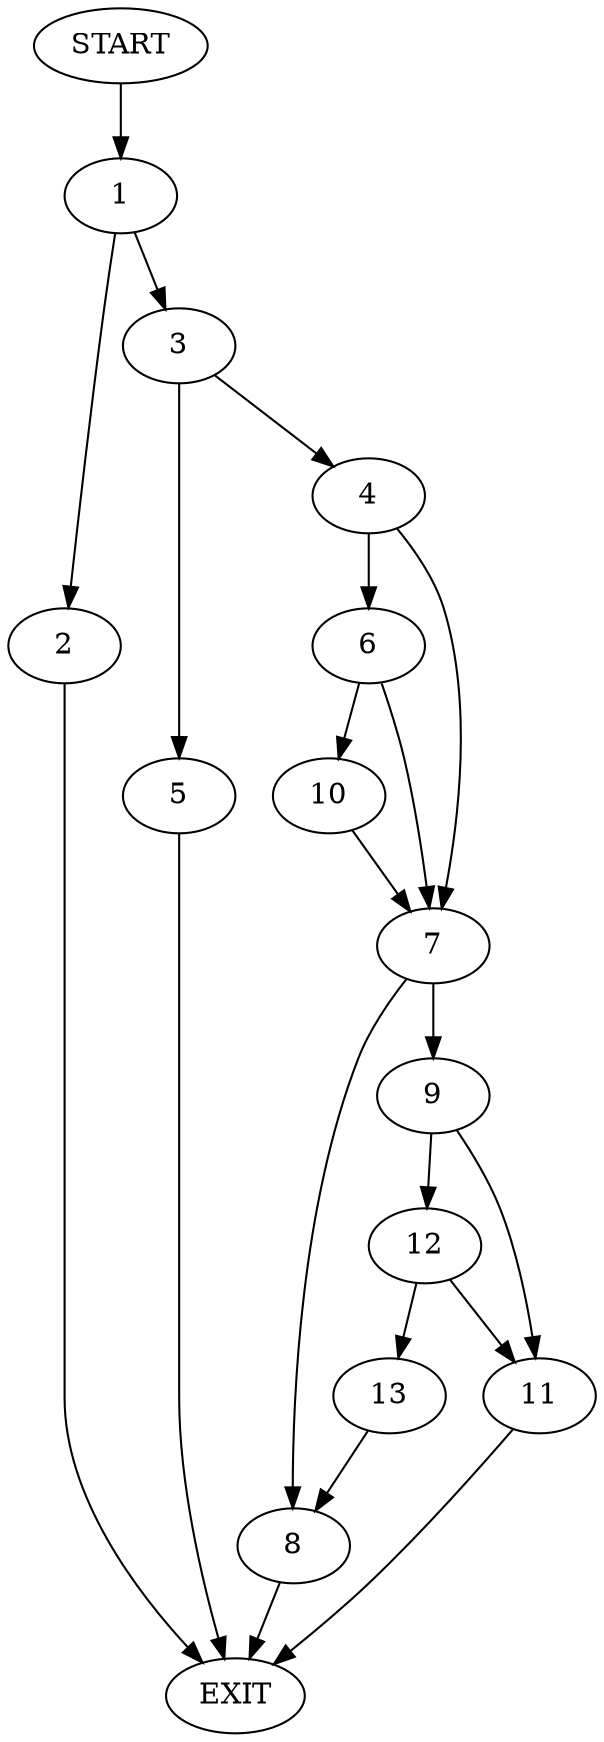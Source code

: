 digraph {
0 [label="START"]
14 [label="EXIT"]
0 -> 1
1 -> 2
1 -> 3
2 -> 14
3 -> 4
3 -> 5
4 -> 6
4 -> 7
5 -> 14
7 -> 8
7 -> 9
6 -> 10
6 -> 7
10 -> 7
8 -> 14
9 -> 11
9 -> 12
12 -> 13
12 -> 11
11 -> 14
13 -> 8
}
